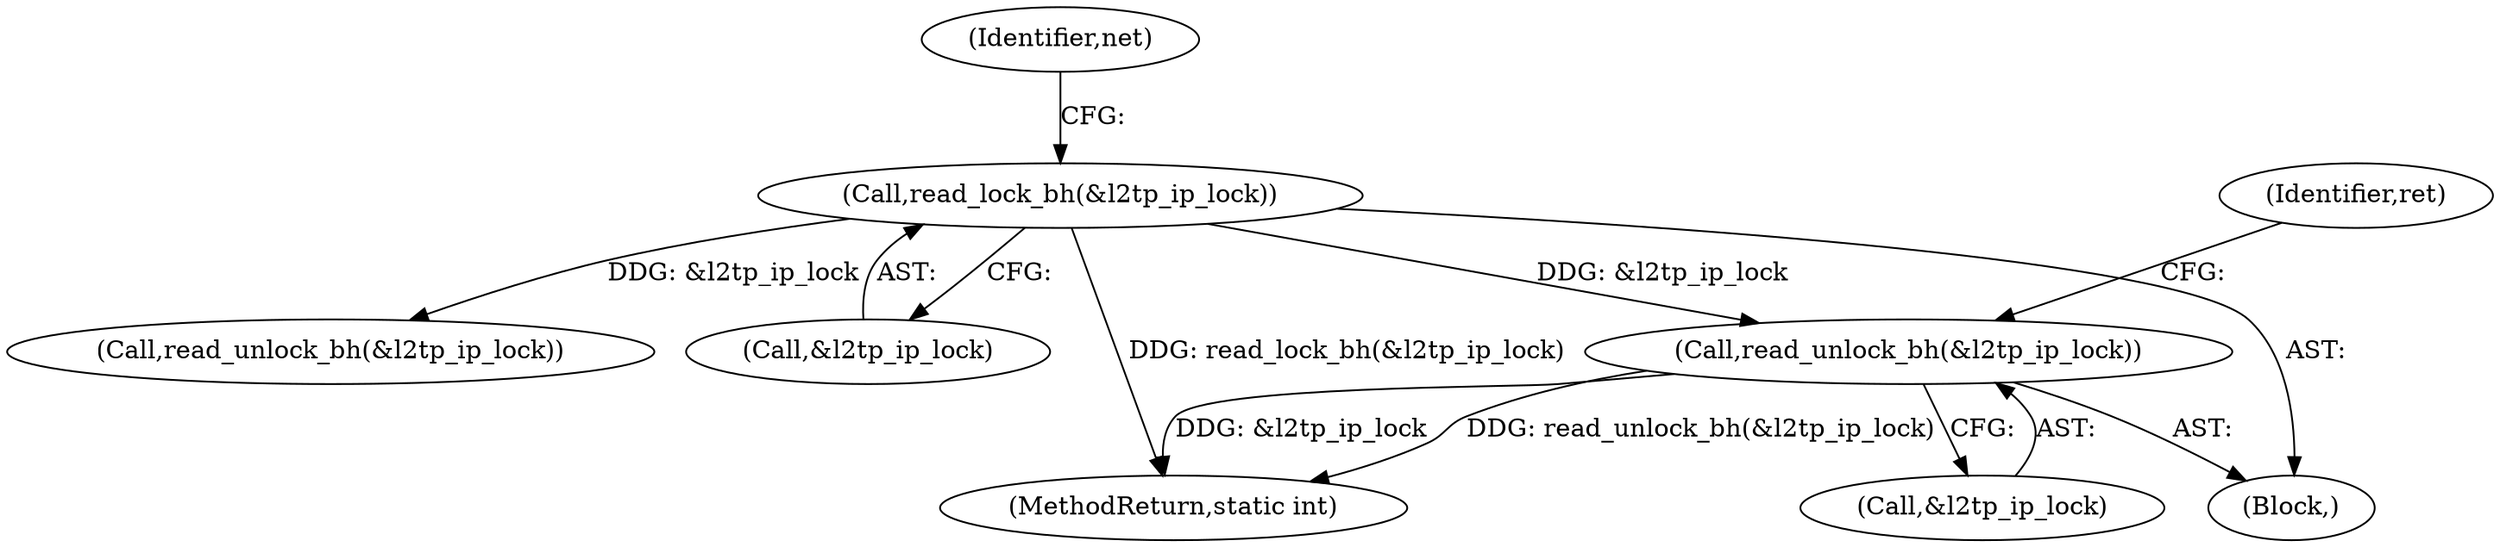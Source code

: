digraph "0_linux_32c231164b762dddefa13af5a0101032c70b50ef@API" {
"1000284" [label="(Call,read_unlock_bh(&l2tp_ip_lock))"];
"1000145" [label="(Call,read_lock_bh(&l2tp_ip_lock))"];
"1000150" [label="(Identifier,net)"];
"1000288" [label="(Identifier,ret)"];
"1000289" [label="(MethodReturn,static int)"];
"1000145" [label="(Call,read_lock_bh(&l2tp_ip_lock))"];
"1000146" [label="(Call,&l2tp_ip_lock)"];
"1000285" [label="(Call,&l2tp_ip_lock)"];
"1000105" [label="(Block,)"];
"1000163" [label="(Call,read_unlock_bh(&l2tp_ip_lock))"];
"1000284" [label="(Call,read_unlock_bh(&l2tp_ip_lock))"];
"1000284" -> "1000105"  [label="AST: "];
"1000284" -> "1000285"  [label="CFG: "];
"1000285" -> "1000284"  [label="AST: "];
"1000288" -> "1000284"  [label="CFG: "];
"1000284" -> "1000289"  [label="DDG: &l2tp_ip_lock"];
"1000284" -> "1000289"  [label="DDG: read_unlock_bh(&l2tp_ip_lock)"];
"1000145" -> "1000284"  [label="DDG: &l2tp_ip_lock"];
"1000145" -> "1000105"  [label="AST: "];
"1000145" -> "1000146"  [label="CFG: "];
"1000146" -> "1000145"  [label="AST: "];
"1000150" -> "1000145"  [label="CFG: "];
"1000145" -> "1000289"  [label="DDG: read_lock_bh(&l2tp_ip_lock)"];
"1000145" -> "1000163"  [label="DDG: &l2tp_ip_lock"];
}
